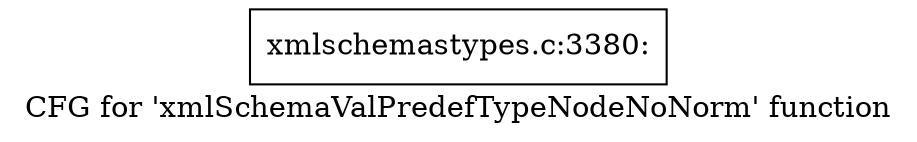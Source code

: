 digraph "CFG for 'xmlSchemaValPredefTypeNodeNoNorm' function" {
	label="CFG for 'xmlSchemaValPredefTypeNodeNoNorm' function";

	Node0x5567bf0 [shape=record,label="{xmlschemastypes.c:3380:}"];
}
